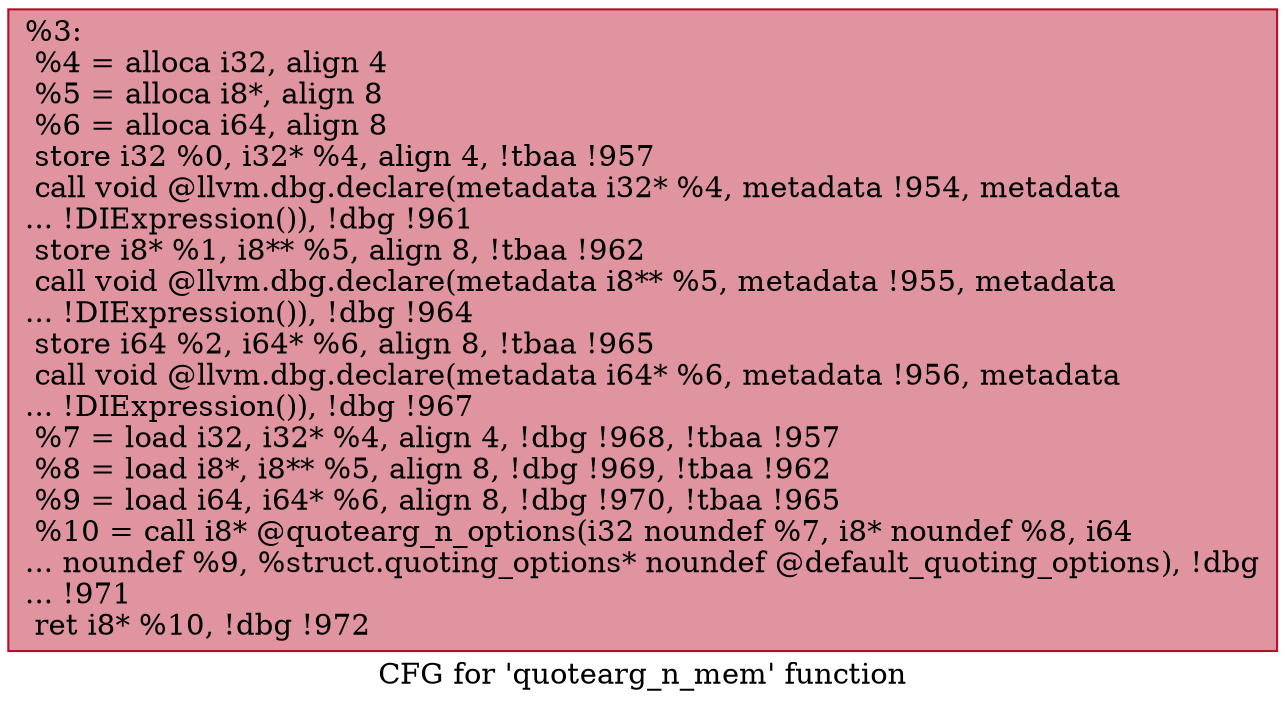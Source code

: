 digraph "CFG for 'quotearg_n_mem' function" {
	label="CFG for 'quotearg_n_mem' function";

	Node0x227ef50 [shape=record,color="#b70d28ff", style=filled, fillcolor="#b70d2870",label="{%3:\l  %4 = alloca i32, align 4\l  %5 = alloca i8*, align 8\l  %6 = alloca i64, align 8\l  store i32 %0, i32* %4, align 4, !tbaa !957\l  call void @llvm.dbg.declare(metadata i32* %4, metadata !954, metadata\l... !DIExpression()), !dbg !961\l  store i8* %1, i8** %5, align 8, !tbaa !962\l  call void @llvm.dbg.declare(metadata i8** %5, metadata !955, metadata\l... !DIExpression()), !dbg !964\l  store i64 %2, i64* %6, align 8, !tbaa !965\l  call void @llvm.dbg.declare(metadata i64* %6, metadata !956, metadata\l... !DIExpression()), !dbg !967\l  %7 = load i32, i32* %4, align 4, !dbg !968, !tbaa !957\l  %8 = load i8*, i8** %5, align 8, !dbg !969, !tbaa !962\l  %9 = load i64, i64* %6, align 8, !dbg !970, !tbaa !965\l  %10 = call i8* @quotearg_n_options(i32 noundef %7, i8* noundef %8, i64\l... noundef %9, %struct.quoting_options* noundef @default_quoting_options), !dbg\l... !971\l  ret i8* %10, !dbg !972\l}"];
}
